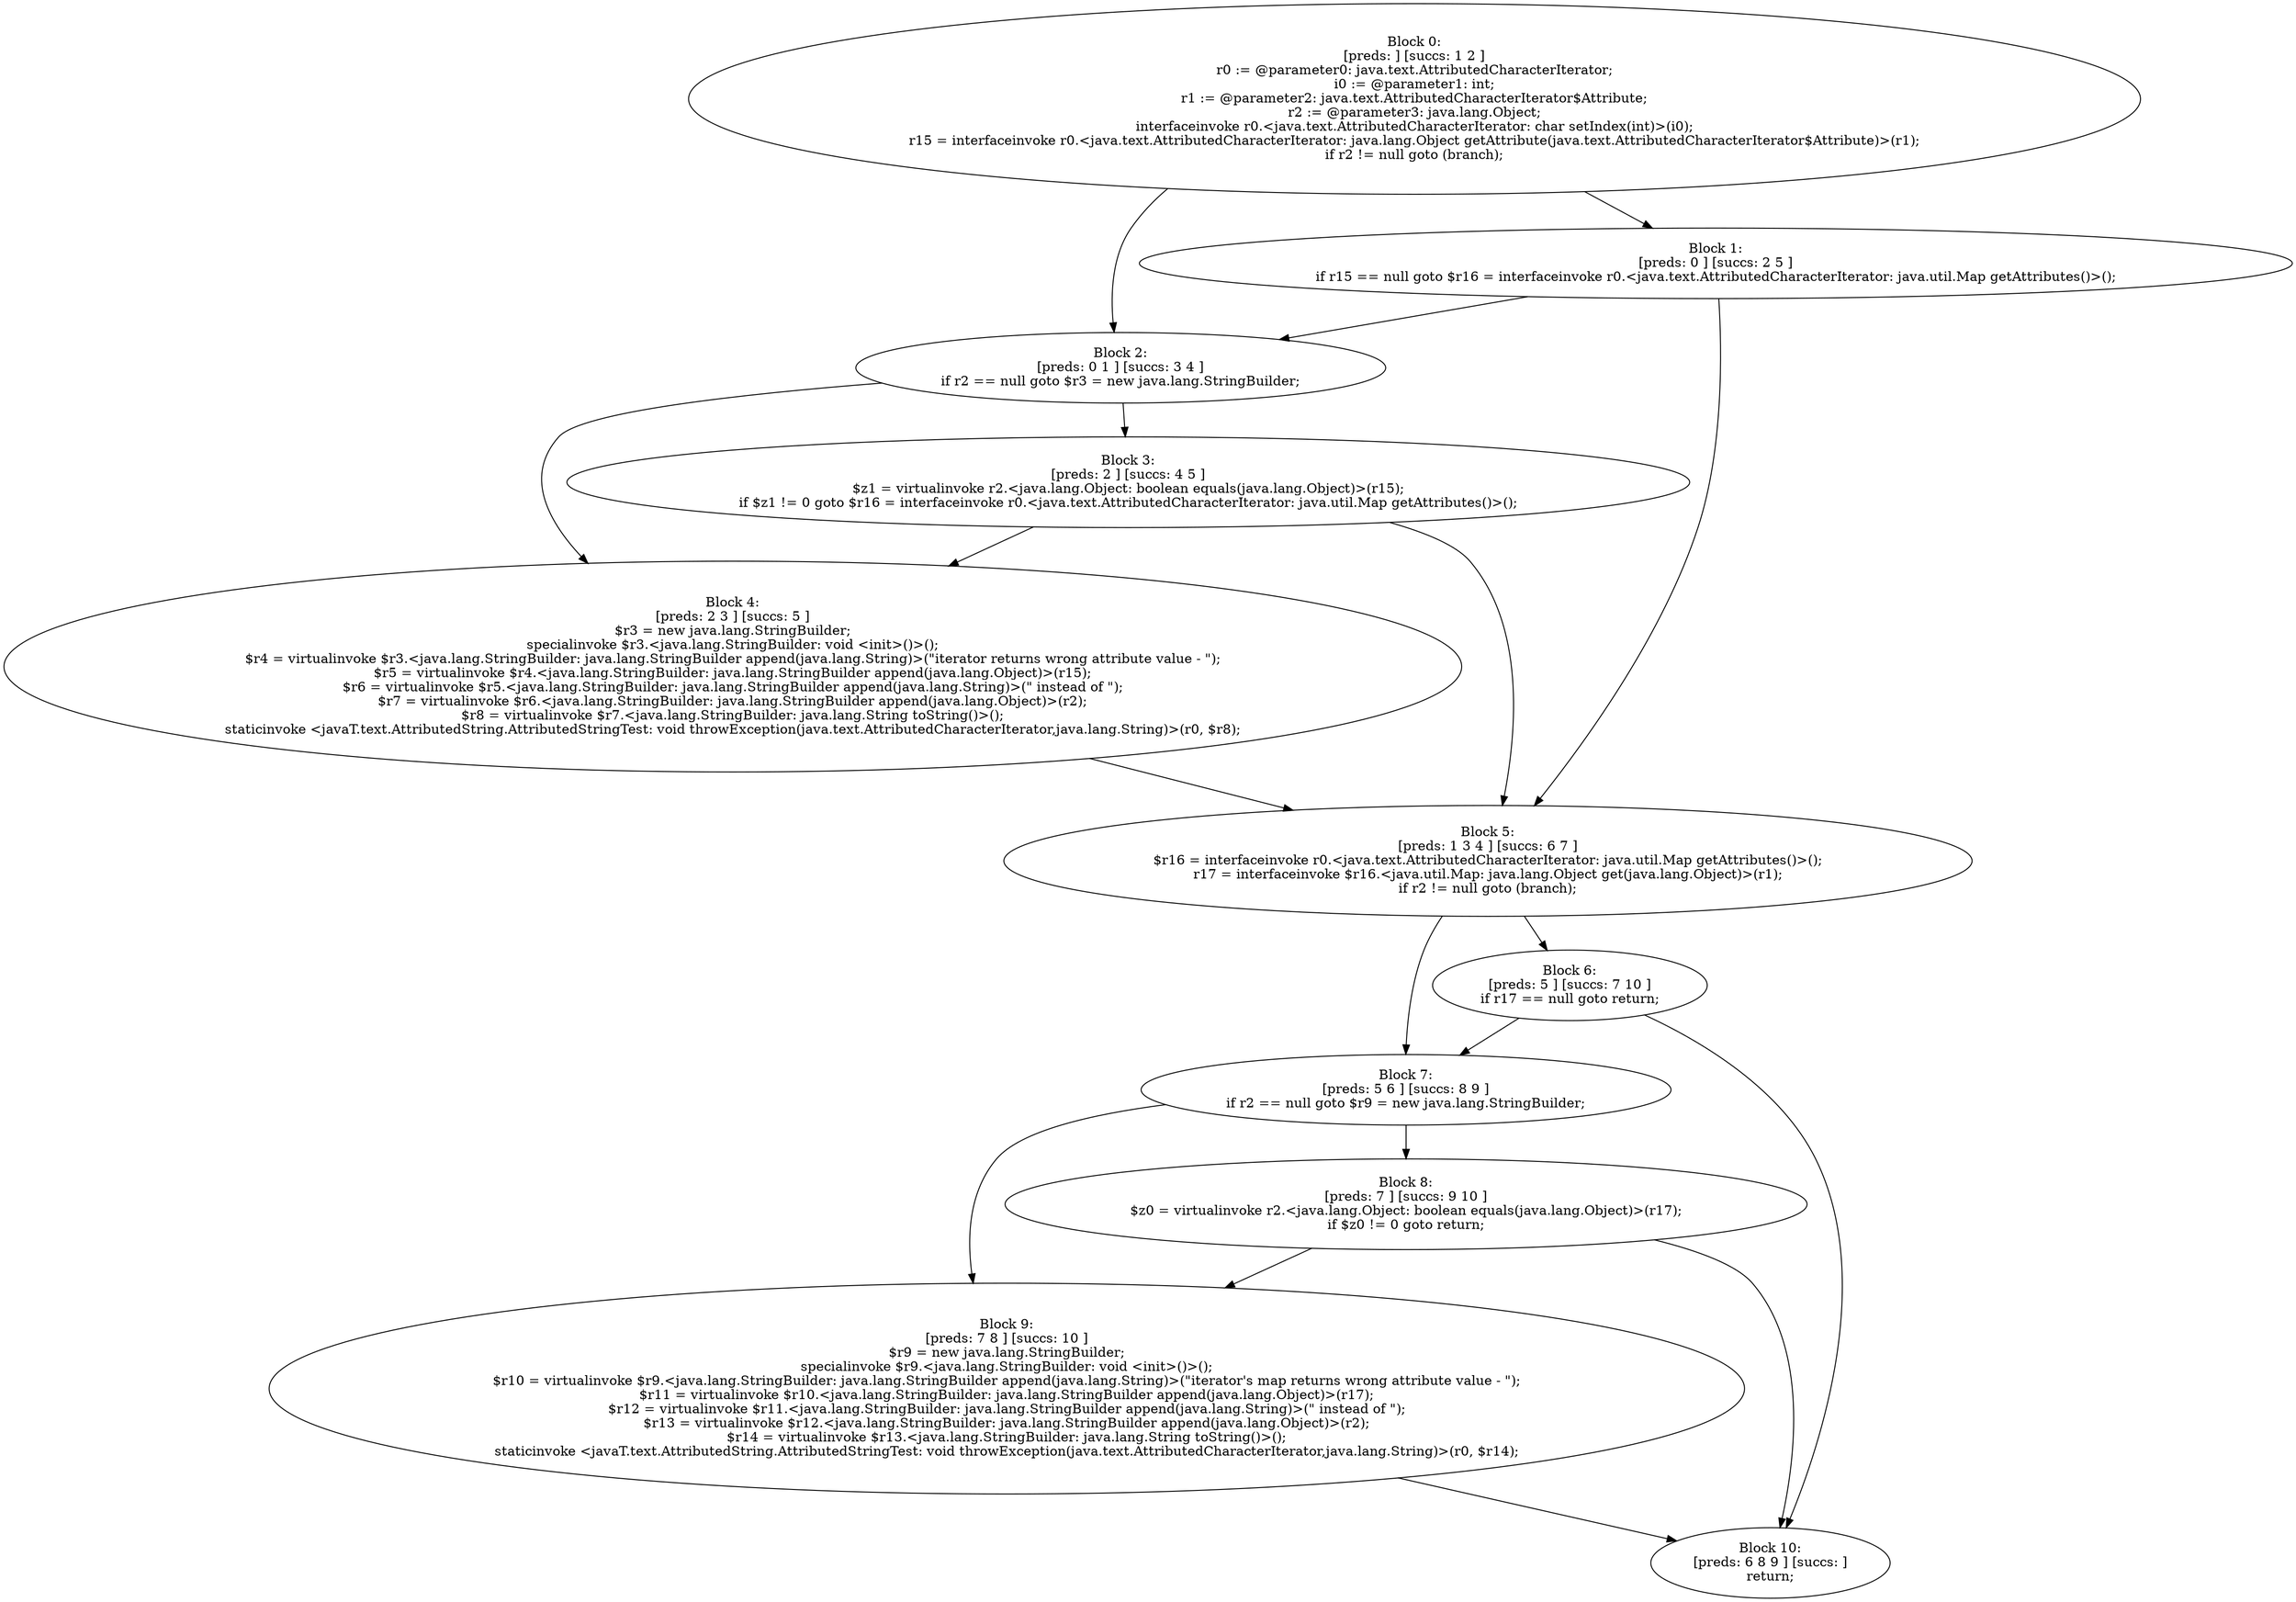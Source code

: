 digraph "unitGraph" {
    "Block 0:
[preds: ] [succs: 1 2 ]
r0 := @parameter0: java.text.AttributedCharacterIterator;
i0 := @parameter1: int;
r1 := @parameter2: java.text.AttributedCharacterIterator$Attribute;
r2 := @parameter3: java.lang.Object;
interfaceinvoke r0.<java.text.AttributedCharacterIterator: char setIndex(int)>(i0);
r15 = interfaceinvoke r0.<java.text.AttributedCharacterIterator: java.lang.Object getAttribute(java.text.AttributedCharacterIterator$Attribute)>(r1);
if r2 != null goto (branch);
"
    "Block 1:
[preds: 0 ] [succs: 2 5 ]
if r15 == null goto $r16 = interfaceinvoke r0.<java.text.AttributedCharacterIterator: java.util.Map getAttributes()>();
"
    "Block 2:
[preds: 0 1 ] [succs: 3 4 ]
if r2 == null goto $r3 = new java.lang.StringBuilder;
"
    "Block 3:
[preds: 2 ] [succs: 4 5 ]
$z1 = virtualinvoke r2.<java.lang.Object: boolean equals(java.lang.Object)>(r15);
if $z1 != 0 goto $r16 = interfaceinvoke r0.<java.text.AttributedCharacterIterator: java.util.Map getAttributes()>();
"
    "Block 4:
[preds: 2 3 ] [succs: 5 ]
$r3 = new java.lang.StringBuilder;
specialinvoke $r3.<java.lang.StringBuilder: void <init>()>();
$r4 = virtualinvoke $r3.<java.lang.StringBuilder: java.lang.StringBuilder append(java.lang.String)>(\"iterator returns wrong attribute value - \");
$r5 = virtualinvoke $r4.<java.lang.StringBuilder: java.lang.StringBuilder append(java.lang.Object)>(r15);
$r6 = virtualinvoke $r5.<java.lang.StringBuilder: java.lang.StringBuilder append(java.lang.String)>(\" instead of \");
$r7 = virtualinvoke $r6.<java.lang.StringBuilder: java.lang.StringBuilder append(java.lang.Object)>(r2);
$r8 = virtualinvoke $r7.<java.lang.StringBuilder: java.lang.String toString()>();
staticinvoke <javaT.text.AttributedString.AttributedStringTest: void throwException(java.text.AttributedCharacterIterator,java.lang.String)>(r0, $r8);
"
    "Block 5:
[preds: 1 3 4 ] [succs: 6 7 ]
$r16 = interfaceinvoke r0.<java.text.AttributedCharacterIterator: java.util.Map getAttributes()>();
r17 = interfaceinvoke $r16.<java.util.Map: java.lang.Object get(java.lang.Object)>(r1);
if r2 != null goto (branch);
"
    "Block 6:
[preds: 5 ] [succs: 7 10 ]
if r17 == null goto return;
"
    "Block 7:
[preds: 5 6 ] [succs: 8 9 ]
if r2 == null goto $r9 = new java.lang.StringBuilder;
"
    "Block 8:
[preds: 7 ] [succs: 9 10 ]
$z0 = virtualinvoke r2.<java.lang.Object: boolean equals(java.lang.Object)>(r17);
if $z0 != 0 goto return;
"
    "Block 9:
[preds: 7 8 ] [succs: 10 ]
$r9 = new java.lang.StringBuilder;
specialinvoke $r9.<java.lang.StringBuilder: void <init>()>();
$r10 = virtualinvoke $r9.<java.lang.StringBuilder: java.lang.StringBuilder append(java.lang.String)>(\"iterator\'s map returns wrong attribute value - \");
$r11 = virtualinvoke $r10.<java.lang.StringBuilder: java.lang.StringBuilder append(java.lang.Object)>(r17);
$r12 = virtualinvoke $r11.<java.lang.StringBuilder: java.lang.StringBuilder append(java.lang.String)>(\" instead of \");
$r13 = virtualinvoke $r12.<java.lang.StringBuilder: java.lang.StringBuilder append(java.lang.Object)>(r2);
$r14 = virtualinvoke $r13.<java.lang.StringBuilder: java.lang.String toString()>();
staticinvoke <javaT.text.AttributedString.AttributedStringTest: void throwException(java.text.AttributedCharacterIterator,java.lang.String)>(r0, $r14);
"
    "Block 10:
[preds: 6 8 9 ] [succs: ]
return;
"
    "Block 0:
[preds: ] [succs: 1 2 ]
r0 := @parameter0: java.text.AttributedCharacterIterator;
i0 := @parameter1: int;
r1 := @parameter2: java.text.AttributedCharacterIterator$Attribute;
r2 := @parameter3: java.lang.Object;
interfaceinvoke r0.<java.text.AttributedCharacterIterator: char setIndex(int)>(i0);
r15 = interfaceinvoke r0.<java.text.AttributedCharacterIterator: java.lang.Object getAttribute(java.text.AttributedCharacterIterator$Attribute)>(r1);
if r2 != null goto (branch);
"->"Block 1:
[preds: 0 ] [succs: 2 5 ]
if r15 == null goto $r16 = interfaceinvoke r0.<java.text.AttributedCharacterIterator: java.util.Map getAttributes()>();
";
    "Block 0:
[preds: ] [succs: 1 2 ]
r0 := @parameter0: java.text.AttributedCharacterIterator;
i0 := @parameter1: int;
r1 := @parameter2: java.text.AttributedCharacterIterator$Attribute;
r2 := @parameter3: java.lang.Object;
interfaceinvoke r0.<java.text.AttributedCharacterIterator: char setIndex(int)>(i0);
r15 = interfaceinvoke r0.<java.text.AttributedCharacterIterator: java.lang.Object getAttribute(java.text.AttributedCharacterIterator$Attribute)>(r1);
if r2 != null goto (branch);
"->"Block 2:
[preds: 0 1 ] [succs: 3 4 ]
if r2 == null goto $r3 = new java.lang.StringBuilder;
";
    "Block 1:
[preds: 0 ] [succs: 2 5 ]
if r15 == null goto $r16 = interfaceinvoke r0.<java.text.AttributedCharacterIterator: java.util.Map getAttributes()>();
"->"Block 2:
[preds: 0 1 ] [succs: 3 4 ]
if r2 == null goto $r3 = new java.lang.StringBuilder;
";
    "Block 1:
[preds: 0 ] [succs: 2 5 ]
if r15 == null goto $r16 = interfaceinvoke r0.<java.text.AttributedCharacterIterator: java.util.Map getAttributes()>();
"->"Block 5:
[preds: 1 3 4 ] [succs: 6 7 ]
$r16 = interfaceinvoke r0.<java.text.AttributedCharacterIterator: java.util.Map getAttributes()>();
r17 = interfaceinvoke $r16.<java.util.Map: java.lang.Object get(java.lang.Object)>(r1);
if r2 != null goto (branch);
";
    "Block 2:
[preds: 0 1 ] [succs: 3 4 ]
if r2 == null goto $r3 = new java.lang.StringBuilder;
"->"Block 3:
[preds: 2 ] [succs: 4 5 ]
$z1 = virtualinvoke r2.<java.lang.Object: boolean equals(java.lang.Object)>(r15);
if $z1 != 0 goto $r16 = interfaceinvoke r0.<java.text.AttributedCharacterIterator: java.util.Map getAttributes()>();
";
    "Block 2:
[preds: 0 1 ] [succs: 3 4 ]
if r2 == null goto $r3 = new java.lang.StringBuilder;
"->"Block 4:
[preds: 2 3 ] [succs: 5 ]
$r3 = new java.lang.StringBuilder;
specialinvoke $r3.<java.lang.StringBuilder: void <init>()>();
$r4 = virtualinvoke $r3.<java.lang.StringBuilder: java.lang.StringBuilder append(java.lang.String)>(\"iterator returns wrong attribute value - \");
$r5 = virtualinvoke $r4.<java.lang.StringBuilder: java.lang.StringBuilder append(java.lang.Object)>(r15);
$r6 = virtualinvoke $r5.<java.lang.StringBuilder: java.lang.StringBuilder append(java.lang.String)>(\" instead of \");
$r7 = virtualinvoke $r6.<java.lang.StringBuilder: java.lang.StringBuilder append(java.lang.Object)>(r2);
$r8 = virtualinvoke $r7.<java.lang.StringBuilder: java.lang.String toString()>();
staticinvoke <javaT.text.AttributedString.AttributedStringTest: void throwException(java.text.AttributedCharacterIterator,java.lang.String)>(r0, $r8);
";
    "Block 3:
[preds: 2 ] [succs: 4 5 ]
$z1 = virtualinvoke r2.<java.lang.Object: boolean equals(java.lang.Object)>(r15);
if $z1 != 0 goto $r16 = interfaceinvoke r0.<java.text.AttributedCharacterIterator: java.util.Map getAttributes()>();
"->"Block 4:
[preds: 2 3 ] [succs: 5 ]
$r3 = new java.lang.StringBuilder;
specialinvoke $r3.<java.lang.StringBuilder: void <init>()>();
$r4 = virtualinvoke $r3.<java.lang.StringBuilder: java.lang.StringBuilder append(java.lang.String)>(\"iterator returns wrong attribute value - \");
$r5 = virtualinvoke $r4.<java.lang.StringBuilder: java.lang.StringBuilder append(java.lang.Object)>(r15);
$r6 = virtualinvoke $r5.<java.lang.StringBuilder: java.lang.StringBuilder append(java.lang.String)>(\" instead of \");
$r7 = virtualinvoke $r6.<java.lang.StringBuilder: java.lang.StringBuilder append(java.lang.Object)>(r2);
$r8 = virtualinvoke $r7.<java.lang.StringBuilder: java.lang.String toString()>();
staticinvoke <javaT.text.AttributedString.AttributedStringTest: void throwException(java.text.AttributedCharacterIterator,java.lang.String)>(r0, $r8);
";
    "Block 3:
[preds: 2 ] [succs: 4 5 ]
$z1 = virtualinvoke r2.<java.lang.Object: boolean equals(java.lang.Object)>(r15);
if $z1 != 0 goto $r16 = interfaceinvoke r0.<java.text.AttributedCharacterIterator: java.util.Map getAttributes()>();
"->"Block 5:
[preds: 1 3 4 ] [succs: 6 7 ]
$r16 = interfaceinvoke r0.<java.text.AttributedCharacterIterator: java.util.Map getAttributes()>();
r17 = interfaceinvoke $r16.<java.util.Map: java.lang.Object get(java.lang.Object)>(r1);
if r2 != null goto (branch);
";
    "Block 4:
[preds: 2 3 ] [succs: 5 ]
$r3 = new java.lang.StringBuilder;
specialinvoke $r3.<java.lang.StringBuilder: void <init>()>();
$r4 = virtualinvoke $r3.<java.lang.StringBuilder: java.lang.StringBuilder append(java.lang.String)>(\"iterator returns wrong attribute value - \");
$r5 = virtualinvoke $r4.<java.lang.StringBuilder: java.lang.StringBuilder append(java.lang.Object)>(r15);
$r6 = virtualinvoke $r5.<java.lang.StringBuilder: java.lang.StringBuilder append(java.lang.String)>(\" instead of \");
$r7 = virtualinvoke $r6.<java.lang.StringBuilder: java.lang.StringBuilder append(java.lang.Object)>(r2);
$r8 = virtualinvoke $r7.<java.lang.StringBuilder: java.lang.String toString()>();
staticinvoke <javaT.text.AttributedString.AttributedStringTest: void throwException(java.text.AttributedCharacterIterator,java.lang.String)>(r0, $r8);
"->"Block 5:
[preds: 1 3 4 ] [succs: 6 7 ]
$r16 = interfaceinvoke r0.<java.text.AttributedCharacterIterator: java.util.Map getAttributes()>();
r17 = interfaceinvoke $r16.<java.util.Map: java.lang.Object get(java.lang.Object)>(r1);
if r2 != null goto (branch);
";
    "Block 5:
[preds: 1 3 4 ] [succs: 6 7 ]
$r16 = interfaceinvoke r0.<java.text.AttributedCharacterIterator: java.util.Map getAttributes()>();
r17 = interfaceinvoke $r16.<java.util.Map: java.lang.Object get(java.lang.Object)>(r1);
if r2 != null goto (branch);
"->"Block 6:
[preds: 5 ] [succs: 7 10 ]
if r17 == null goto return;
";
    "Block 5:
[preds: 1 3 4 ] [succs: 6 7 ]
$r16 = interfaceinvoke r0.<java.text.AttributedCharacterIterator: java.util.Map getAttributes()>();
r17 = interfaceinvoke $r16.<java.util.Map: java.lang.Object get(java.lang.Object)>(r1);
if r2 != null goto (branch);
"->"Block 7:
[preds: 5 6 ] [succs: 8 9 ]
if r2 == null goto $r9 = new java.lang.StringBuilder;
";
    "Block 6:
[preds: 5 ] [succs: 7 10 ]
if r17 == null goto return;
"->"Block 7:
[preds: 5 6 ] [succs: 8 9 ]
if r2 == null goto $r9 = new java.lang.StringBuilder;
";
    "Block 6:
[preds: 5 ] [succs: 7 10 ]
if r17 == null goto return;
"->"Block 10:
[preds: 6 8 9 ] [succs: ]
return;
";
    "Block 7:
[preds: 5 6 ] [succs: 8 9 ]
if r2 == null goto $r9 = new java.lang.StringBuilder;
"->"Block 8:
[preds: 7 ] [succs: 9 10 ]
$z0 = virtualinvoke r2.<java.lang.Object: boolean equals(java.lang.Object)>(r17);
if $z0 != 0 goto return;
";
    "Block 7:
[preds: 5 6 ] [succs: 8 9 ]
if r2 == null goto $r9 = new java.lang.StringBuilder;
"->"Block 9:
[preds: 7 8 ] [succs: 10 ]
$r9 = new java.lang.StringBuilder;
specialinvoke $r9.<java.lang.StringBuilder: void <init>()>();
$r10 = virtualinvoke $r9.<java.lang.StringBuilder: java.lang.StringBuilder append(java.lang.String)>(\"iterator\'s map returns wrong attribute value - \");
$r11 = virtualinvoke $r10.<java.lang.StringBuilder: java.lang.StringBuilder append(java.lang.Object)>(r17);
$r12 = virtualinvoke $r11.<java.lang.StringBuilder: java.lang.StringBuilder append(java.lang.String)>(\" instead of \");
$r13 = virtualinvoke $r12.<java.lang.StringBuilder: java.lang.StringBuilder append(java.lang.Object)>(r2);
$r14 = virtualinvoke $r13.<java.lang.StringBuilder: java.lang.String toString()>();
staticinvoke <javaT.text.AttributedString.AttributedStringTest: void throwException(java.text.AttributedCharacterIterator,java.lang.String)>(r0, $r14);
";
    "Block 8:
[preds: 7 ] [succs: 9 10 ]
$z0 = virtualinvoke r2.<java.lang.Object: boolean equals(java.lang.Object)>(r17);
if $z0 != 0 goto return;
"->"Block 9:
[preds: 7 8 ] [succs: 10 ]
$r9 = new java.lang.StringBuilder;
specialinvoke $r9.<java.lang.StringBuilder: void <init>()>();
$r10 = virtualinvoke $r9.<java.lang.StringBuilder: java.lang.StringBuilder append(java.lang.String)>(\"iterator\'s map returns wrong attribute value - \");
$r11 = virtualinvoke $r10.<java.lang.StringBuilder: java.lang.StringBuilder append(java.lang.Object)>(r17);
$r12 = virtualinvoke $r11.<java.lang.StringBuilder: java.lang.StringBuilder append(java.lang.String)>(\" instead of \");
$r13 = virtualinvoke $r12.<java.lang.StringBuilder: java.lang.StringBuilder append(java.lang.Object)>(r2);
$r14 = virtualinvoke $r13.<java.lang.StringBuilder: java.lang.String toString()>();
staticinvoke <javaT.text.AttributedString.AttributedStringTest: void throwException(java.text.AttributedCharacterIterator,java.lang.String)>(r0, $r14);
";
    "Block 8:
[preds: 7 ] [succs: 9 10 ]
$z0 = virtualinvoke r2.<java.lang.Object: boolean equals(java.lang.Object)>(r17);
if $z0 != 0 goto return;
"->"Block 10:
[preds: 6 8 9 ] [succs: ]
return;
";
    "Block 9:
[preds: 7 8 ] [succs: 10 ]
$r9 = new java.lang.StringBuilder;
specialinvoke $r9.<java.lang.StringBuilder: void <init>()>();
$r10 = virtualinvoke $r9.<java.lang.StringBuilder: java.lang.StringBuilder append(java.lang.String)>(\"iterator\'s map returns wrong attribute value - \");
$r11 = virtualinvoke $r10.<java.lang.StringBuilder: java.lang.StringBuilder append(java.lang.Object)>(r17);
$r12 = virtualinvoke $r11.<java.lang.StringBuilder: java.lang.StringBuilder append(java.lang.String)>(\" instead of \");
$r13 = virtualinvoke $r12.<java.lang.StringBuilder: java.lang.StringBuilder append(java.lang.Object)>(r2);
$r14 = virtualinvoke $r13.<java.lang.StringBuilder: java.lang.String toString()>();
staticinvoke <javaT.text.AttributedString.AttributedStringTest: void throwException(java.text.AttributedCharacterIterator,java.lang.String)>(r0, $r14);
"->"Block 10:
[preds: 6 8 9 ] [succs: ]
return;
";
}
